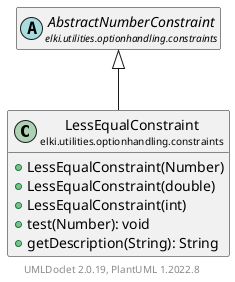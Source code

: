 @startuml
    remove .*\.(Instance|Par|Parameterizer|Factory)$
    set namespaceSeparator none
    hide empty fields
    hide empty methods

    class "<size:14>LessEqualConstraint\n<size:10>elki.utilities.optionhandling.constraints" as elki.utilities.optionhandling.constraints.LessEqualConstraint [[LessEqualConstraint.html]] {
        +LessEqualConstraint(Number)
        +LessEqualConstraint(double)
        +LessEqualConstraint(int)
        +test(Number): void
        +getDescription(String): String
    }

    abstract class "<size:14>AbstractNumberConstraint\n<size:10>elki.utilities.optionhandling.constraints" as elki.utilities.optionhandling.constraints.AbstractNumberConstraint [[AbstractNumberConstraint.html]]

    elki.utilities.optionhandling.constraints.AbstractNumberConstraint <|-- elki.utilities.optionhandling.constraints.LessEqualConstraint

    center footer UMLDoclet 2.0.19, PlantUML 1.2022.8
@enduml
